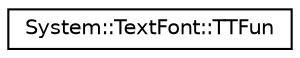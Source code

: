 digraph G
{
  edge [fontname="Helvetica",fontsize="10",labelfontname="Helvetica",labelfontsize="10"];
  node [fontname="Helvetica",fontsize="10",shape=record];
  rankdir="LR";
  Node1 [label="System::TextFont::TTFun",height=0.2,width=0.4,color="black", fillcolor="white", style="filled",URL="$class_system_1_1_text_font_1_1_t_t_fun.html"];
}
